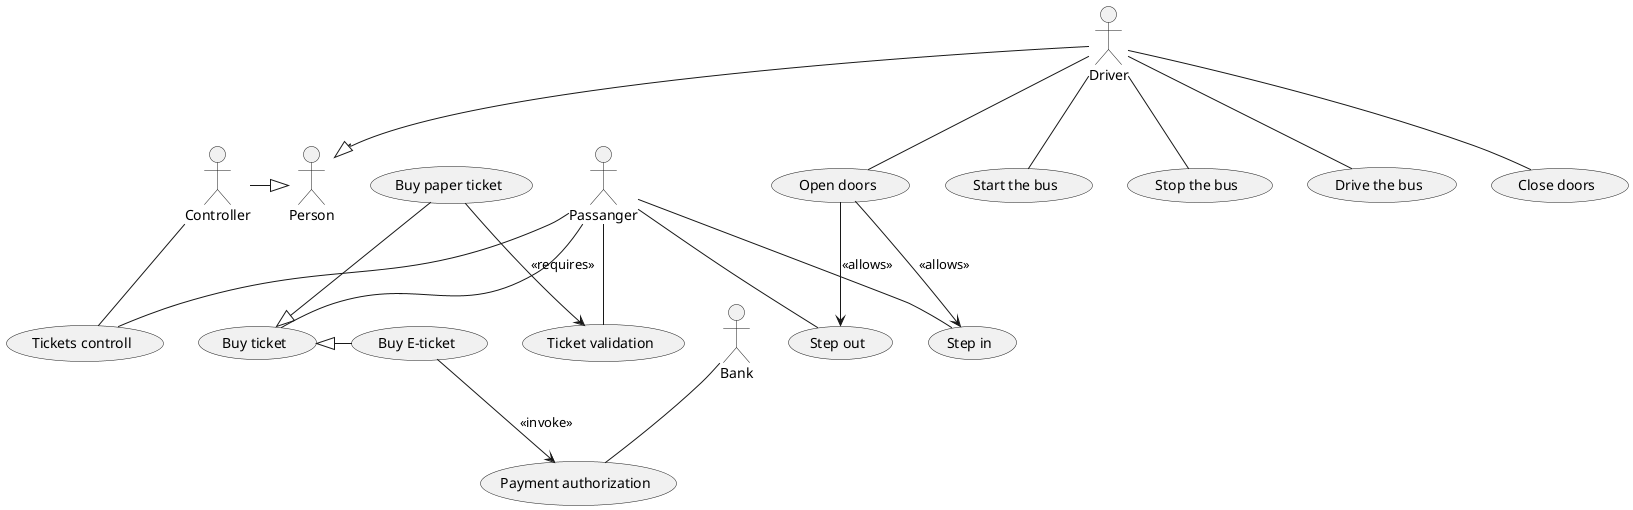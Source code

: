 @startuml

actor Passanger
actor Driver 
actor Controller 
actor Bank 
actor Person

Driver -|> Person
Controller -|> Person 


usecase "Step in" as in 
usecase "Step out" as out
usecase "Start the bus" as _start
usecase "Stop the bus" as _stop
usecase "Drive the bus" as drive

usecase "Tickets controll" as _control 
usecase "Open doors" as open 
usecase "Close doors" as close

usecase "Buy ticket" as buy
usecase "Buy E-ticket" as eticket 
usecase "Buy paper ticket" as pticket
usecase "Ticket validation" as validation 
usecase "Payment authorization" as auth

eticket -|> buy
pticket -|> buy

Passanger -- buy
Passanger -- validation
Passanger -- in
Passanger -- out 
Passanger -- _control

Controller -- _control

Driver -- _start
Driver -- _stop
Driver -- open
Driver -- drive
Driver -- close

Bank -- auth

open --> in :"<<allows>>"
open --> out :"<<allows>>" 
pticket --> validation : "<<requires>>"

eticket --> auth : "<<invoke>>"

@enduml
